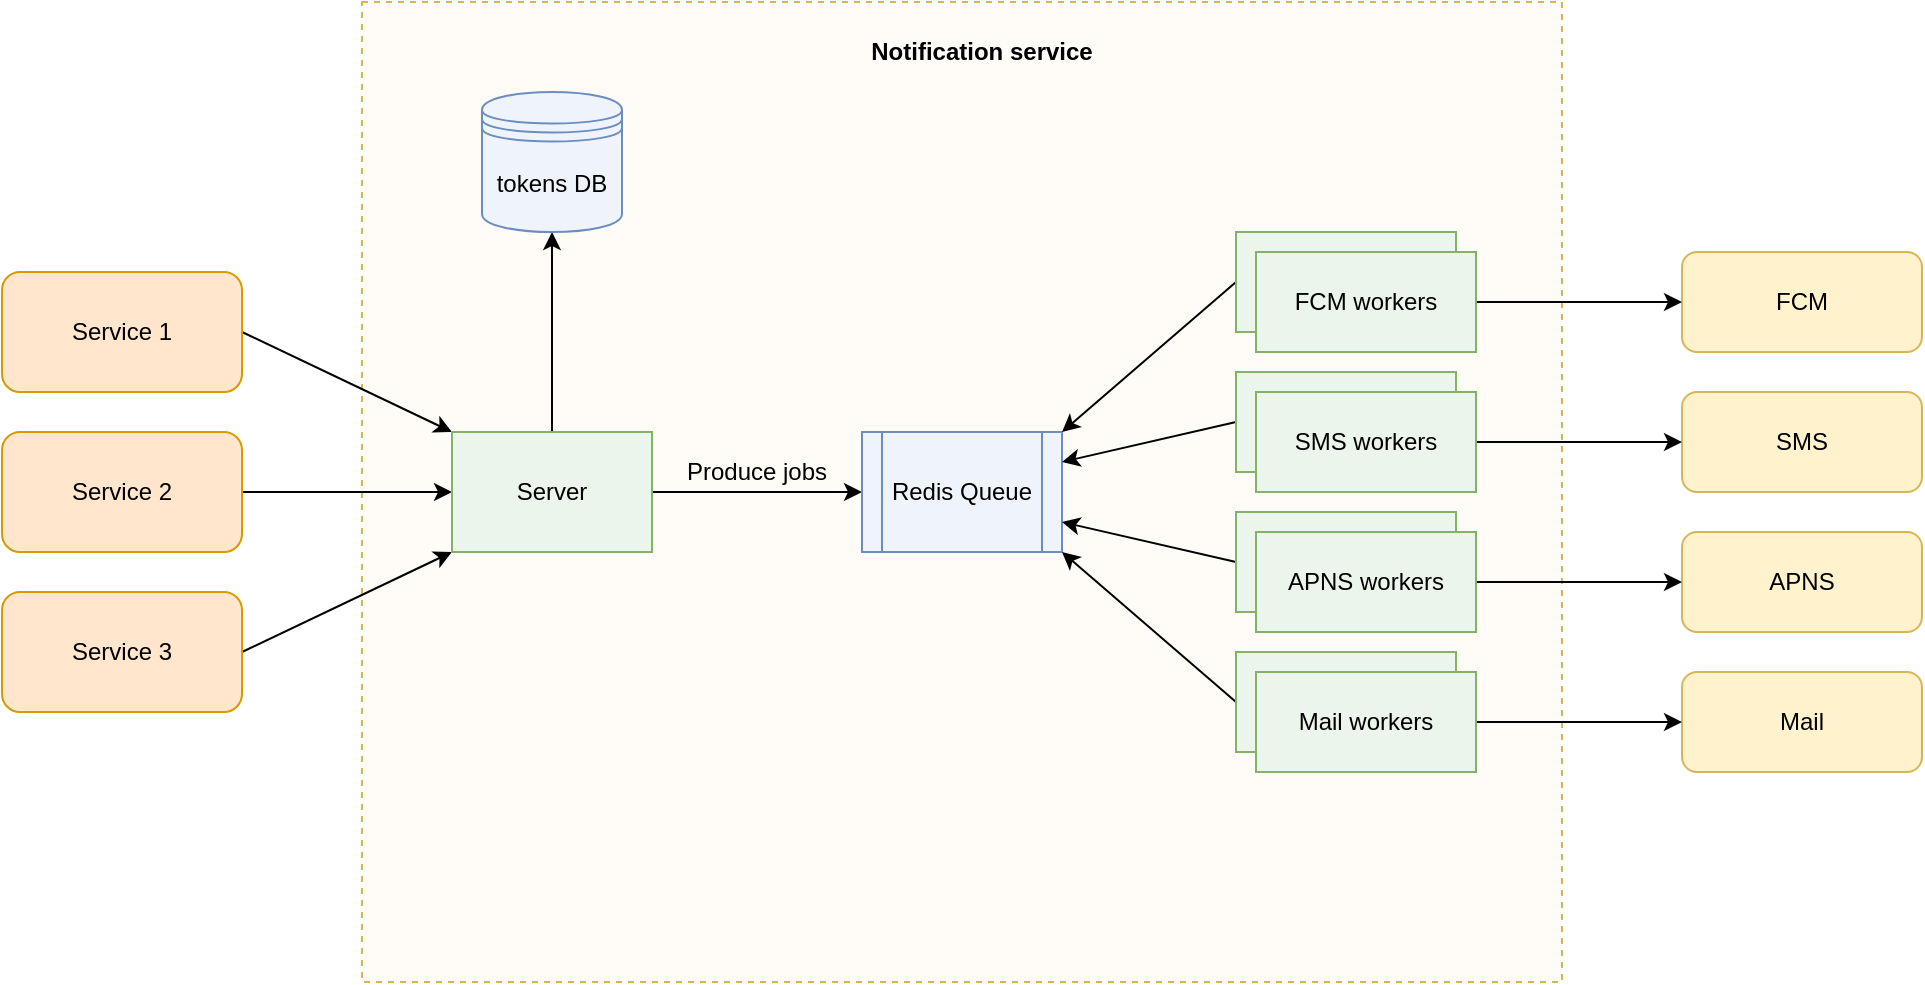 <mxfile version="13.10.0" type="github">
  <diagram id="GJ2VgrKfxQFGJUYW3Tnf" name="Page-1">
    <mxGraphModel dx="1371" dy="806" grid="1" gridSize="10" guides="1" tooltips="1" connect="1" arrows="1" fold="1" page="1" pageScale="1" pageWidth="850" pageHeight="1100" math="0" shadow="0">
      <root>
        <mxCell id="0" />
        <mxCell id="1" parent="0" />
        <mxCell id="D-t00xGCyt3G6b_9ViB7-5" value="" style="rounded=0;whiteSpace=wrap;html=1;align=center;strokeColor=#d6b656;fillColor=#FFFBF7;dashed=1;" vertex="1" parent="1">
          <mxGeometry x="250" y="245" width="600" height="490" as="geometry" />
        </mxCell>
        <mxCell id="D-t00xGCyt3G6b_9ViB7-38" style="edgeStyle=none;rounded=0;jumpStyle=none;orthogonalLoop=1;jettySize=auto;html=1;exitX=1;exitY=0.5;exitDx=0;exitDy=0;entryX=0;entryY=0;entryDx=0;entryDy=0;endArrow=classic;endFill=1;" edge="1" parent="1" source="D-t00xGCyt3G6b_9ViB7-2" target="D-t00xGCyt3G6b_9ViB7-12">
          <mxGeometry relative="1" as="geometry" />
        </mxCell>
        <mxCell id="D-t00xGCyt3G6b_9ViB7-2" value="Service 1" style="rounded=1;whiteSpace=wrap;html=1;fillColor=#ffe6cc;strokeColor=#d79b00;" vertex="1" parent="1">
          <mxGeometry x="70" y="380" width="120" height="60" as="geometry" />
        </mxCell>
        <mxCell id="D-t00xGCyt3G6b_9ViB7-37" style="edgeStyle=none;rounded=0;orthogonalLoop=1;jettySize=auto;html=1;exitX=1;exitY=0.5;exitDx=0;exitDy=0;endArrow=classic;endFill=1;jumpStyle=none;entryX=0;entryY=0.5;entryDx=0;entryDy=0;" edge="1" parent="1" source="D-t00xGCyt3G6b_9ViB7-3" target="D-t00xGCyt3G6b_9ViB7-12">
          <mxGeometry relative="1" as="geometry">
            <mxPoint x="310" y="490" as="targetPoint" />
          </mxGeometry>
        </mxCell>
        <mxCell id="D-t00xGCyt3G6b_9ViB7-3" value="Service 2" style="rounded=1;whiteSpace=wrap;html=1;fillColor=#ffe6cc;strokeColor=#d79b00;" vertex="1" parent="1">
          <mxGeometry x="70" y="460" width="120" height="60" as="geometry" />
        </mxCell>
        <mxCell id="D-t00xGCyt3G6b_9ViB7-36" style="edgeStyle=none;rounded=0;orthogonalLoop=1;jettySize=auto;html=1;exitX=1;exitY=0.5;exitDx=0;exitDy=0;entryX=0;entryY=1;entryDx=0;entryDy=0;endArrow=classic;endFill=1;" edge="1" parent="1" source="D-t00xGCyt3G6b_9ViB7-4" target="D-t00xGCyt3G6b_9ViB7-12">
          <mxGeometry relative="1" as="geometry" />
        </mxCell>
        <mxCell id="D-t00xGCyt3G6b_9ViB7-4" value="Service 3" style="rounded=1;whiteSpace=wrap;html=1;fillColor=#ffe6cc;strokeColor=#d79b00;" vertex="1" parent="1">
          <mxGeometry x="70" y="540" width="120" height="60" as="geometry" />
        </mxCell>
        <mxCell id="D-t00xGCyt3G6b_9ViB7-7" value="FCM" style="rounded=1;whiteSpace=wrap;html=1;fillColor=#fff2cc;strokeColor=#d6b656;" vertex="1" parent="1">
          <mxGeometry x="910" y="370" width="120" height="50" as="geometry" />
        </mxCell>
        <mxCell id="D-t00xGCyt3G6b_9ViB7-8" value="SMS" style="rounded=1;whiteSpace=wrap;html=1;fillColor=#fff2cc;strokeColor=#d6b656;" vertex="1" parent="1">
          <mxGeometry x="910" y="440" width="120" height="50" as="geometry" />
        </mxCell>
        <mxCell id="D-t00xGCyt3G6b_9ViB7-9" value="APNS" style="rounded=1;whiteSpace=wrap;html=1;fillColor=#fff2cc;strokeColor=#d6b656;" vertex="1" parent="1">
          <mxGeometry x="910" y="510" width="120" height="50" as="geometry" />
        </mxCell>
        <mxCell id="D-t00xGCyt3G6b_9ViB7-11" value="Notification service" style="text;html=1;strokeColor=none;fillColor=none;align=center;verticalAlign=middle;whiteSpace=wrap;rounded=0;fontStyle=1" vertex="1" parent="1">
          <mxGeometry x="500" y="260" width="120" height="20" as="geometry" />
        </mxCell>
        <mxCell id="D-t00xGCyt3G6b_9ViB7-19" style="edgeStyle=orthogonalEdgeStyle;rounded=0;orthogonalLoop=1;jettySize=auto;html=1;exitX=1;exitY=0.5;exitDx=0;exitDy=0;" edge="1" parent="1" source="D-t00xGCyt3G6b_9ViB7-12" target="D-t00xGCyt3G6b_9ViB7-17">
          <mxGeometry relative="1" as="geometry" />
        </mxCell>
        <mxCell id="D-t00xGCyt3G6b_9ViB7-45" style="edgeStyle=none;rounded=0;jumpStyle=none;orthogonalLoop=1;jettySize=auto;html=1;exitX=0.5;exitY=0;exitDx=0;exitDy=0;entryX=0.5;entryY=1;entryDx=0;entryDy=0;endArrow=classic;endFill=1;" edge="1" parent="1" source="D-t00xGCyt3G6b_9ViB7-12" target="D-t00xGCyt3G6b_9ViB7-13">
          <mxGeometry relative="1" as="geometry" />
        </mxCell>
        <mxCell id="D-t00xGCyt3G6b_9ViB7-12" value="Server" style="rounded=0;whiteSpace=wrap;html=1;strokeColor=#82b366;fillColor=#EBF5EB;" vertex="1" parent="1">
          <mxGeometry x="295" y="460" width="100" height="60" as="geometry" />
        </mxCell>
        <mxCell id="D-t00xGCyt3G6b_9ViB7-13" value="tokens DB" style="shape=datastore;whiteSpace=wrap;html=1;rounded=0;strokeColor=#6c8ebf;fillColor=#EFF4FC;" vertex="1" parent="1">
          <mxGeometry x="310" y="290" width="70" height="70" as="geometry" />
        </mxCell>
        <mxCell id="D-t00xGCyt3G6b_9ViB7-17" value="Redis Queue" style="shape=process;whiteSpace=wrap;html=1;backgroundOutline=1;rounded=0;strokeColor=#6c8ebf;strokeWidth=1;fillColor=#EFF4FC;" vertex="1" parent="1">
          <mxGeometry x="500" y="460" width="100" height="60" as="geometry" />
        </mxCell>
        <mxCell id="D-t00xGCyt3G6b_9ViB7-18" value="Mail" style="rounded=1;whiteSpace=wrap;html=1;fillColor=#fff2cc;strokeColor=#d6b656;" vertex="1" parent="1">
          <mxGeometry x="910" y="580" width="120" height="50" as="geometry" />
        </mxCell>
        <mxCell id="D-t00xGCyt3G6b_9ViB7-33" style="edgeStyle=none;rounded=0;orthogonalLoop=1;jettySize=auto;html=1;exitX=0;exitY=0.5;exitDx=0;exitDy=0;entryX=1;entryY=0.25;entryDx=0;entryDy=0;" edge="1" parent="1" source="D-t00xGCyt3G6b_9ViB7-21" target="D-t00xGCyt3G6b_9ViB7-17">
          <mxGeometry relative="1" as="geometry">
            <mxPoint x="610" y="490" as="targetPoint" />
          </mxGeometry>
        </mxCell>
        <mxCell id="D-t00xGCyt3G6b_9ViB7-21" value="SMS workers" style="rounded=0;whiteSpace=wrap;html=1;strokeColor=#82b366;strokeWidth=1;fillColor=#EBF5EB;" vertex="1" parent="1">
          <mxGeometry x="687" y="430" width="110" height="50" as="geometry" />
        </mxCell>
        <mxCell id="D-t00xGCyt3G6b_9ViB7-34" style="edgeStyle=none;rounded=0;orthogonalLoop=1;jettySize=auto;html=1;exitX=0;exitY=0.5;exitDx=0;exitDy=0;entryX=1;entryY=0.75;entryDx=0;entryDy=0;" edge="1" parent="1" source="D-t00xGCyt3G6b_9ViB7-22" target="D-t00xGCyt3G6b_9ViB7-17">
          <mxGeometry relative="1" as="geometry">
            <mxPoint x="610" y="490" as="targetPoint" />
          </mxGeometry>
        </mxCell>
        <mxCell id="D-t00xGCyt3G6b_9ViB7-22" value="APNS workers" style="rounded=0;whiteSpace=wrap;html=1;strokeColor=#82b366;strokeWidth=1;fillColor=#EBF5EB;" vertex="1" parent="1">
          <mxGeometry x="687" y="500" width="110" height="50" as="geometry" />
        </mxCell>
        <mxCell id="D-t00xGCyt3G6b_9ViB7-32" style="edgeStyle=none;rounded=0;orthogonalLoop=1;jettySize=auto;html=1;exitX=0;exitY=0.5;exitDx=0;exitDy=0;entryX=1;entryY=0;entryDx=0;entryDy=0;" edge="1" parent="1" source="D-t00xGCyt3G6b_9ViB7-23" target="D-t00xGCyt3G6b_9ViB7-17">
          <mxGeometry relative="1" as="geometry" />
        </mxCell>
        <mxCell id="D-t00xGCyt3G6b_9ViB7-23" value="FCM workers" style="rounded=0;whiteSpace=wrap;html=1;strokeColor=#82b366;strokeWidth=1;fillColor=#EBF5EB;" vertex="1" parent="1">
          <mxGeometry x="687" y="360" width="110" height="50" as="geometry" />
        </mxCell>
        <mxCell id="D-t00xGCyt3G6b_9ViB7-35" style="edgeStyle=none;rounded=0;orthogonalLoop=1;jettySize=auto;html=1;exitX=0;exitY=0.5;exitDx=0;exitDy=0;entryX=1;entryY=1;entryDx=0;entryDy=0;" edge="1" parent="1" source="D-t00xGCyt3G6b_9ViB7-24" target="D-t00xGCyt3G6b_9ViB7-17">
          <mxGeometry relative="1" as="geometry" />
        </mxCell>
        <mxCell id="D-t00xGCyt3G6b_9ViB7-24" value="Mail workers" style="rounded=0;whiteSpace=wrap;html=1;strokeColor=#82b366;strokeWidth=1;fillColor=#EBF5EB;" vertex="1" parent="1">
          <mxGeometry x="687" y="570" width="110" height="50" as="geometry" />
        </mxCell>
        <mxCell id="D-t00xGCyt3G6b_9ViB7-41" style="edgeStyle=none;rounded=0;jumpStyle=none;orthogonalLoop=1;jettySize=auto;html=1;exitX=1;exitY=0.5;exitDx=0;exitDy=0;entryX=0;entryY=0.5;entryDx=0;entryDy=0;endArrow=classic;endFill=1;" edge="1" parent="1" source="D-t00xGCyt3G6b_9ViB7-25" target="D-t00xGCyt3G6b_9ViB7-7">
          <mxGeometry relative="1" as="geometry" />
        </mxCell>
        <mxCell id="D-t00xGCyt3G6b_9ViB7-25" value="FCM workers" style="rounded=0;whiteSpace=wrap;html=1;strokeColor=#82b366;strokeWidth=1;fillColor=#EBF5EB;" vertex="1" parent="1">
          <mxGeometry x="697" y="370" width="110" height="50" as="geometry" />
        </mxCell>
        <mxCell id="D-t00xGCyt3G6b_9ViB7-42" style="edgeStyle=none;rounded=0;jumpStyle=none;orthogonalLoop=1;jettySize=auto;html=1;exitX=1;exitY=0.5;exitDx=0;exitDy=0;entryX=0;entryY=0.5;entryDx=0;entryDy=0;endArrow=classic;endFill=1;" edge="1" parent="1" source="D-t00xGCyt3G6b_9ViB7-26" target="D-t00xGCyt3G6b_9ViB7-8">
          <mxGeometry relative="1" as="geometry" />
        </mxCell>
        <mxCell id="D-t00xGCyt3G6b_9ViB7-26" value="SMS workers" style="rounded=0;whiteSpace=wrap;html=1;strokeColor=#82b366;strokeWidth=1;fillColor=#EBF5EB;" vertex="1" parent="1">
          <mxGeometry x="697" y="440" width="110" height="50" as="geometry" />
        </mxCell>
        <mxCell id="D-t00xGCyt3G6b_9ViB7-43" style="edgeStyle=none;rounded=0;jumpStyle=none;orthogonalLoop=1;jettySize=auto;html=1;exitX=1;exitY=0.5;exitDx=0;exitDy=0;entryX=0;entryY=0.5;entryDx=0;entryDy=0;endArrow=classic;endFill=1;" edge="1" parent="1" source="D-t00xGCyt3G6b_9ViB7-27" target="D-t00xGCyt3G6b_9ViB7-9">
          <mxGeometry relative="1" as="geometry" />
        </mxCell>
        <mxCell id="D-t00xGCyt3G6b_9ViB7-27" value="APNS workers" style="rounded=0;whiteSpace=wrap;html=1;strokeColor=#82b366;strokeWidth=1;fillColor=#EBF5EB;" vertex="1" parent="1">
          <mxGeometry x="697" y="510" width="110" height="50" as="geometry" />
        </mxCell>
        <mxCell id="D-t00xGCyt3G6b_9ViB7-44" style="edgeStyle=none;rounded=0;jumpStyle=none;orthogonalLoop=1;jettySize=auto;html=1;exitX=1;exitY=0.5;exitDx=0;exitDy=0;entryX=0;entryY=0.5;entryDx=0;entryDy=0;endArrow=classic;endFill=1;" edge="1" parent="1" source="D-t00xGCyt3G6b_9ViB7-28" target="D-t00xGCyt3G6b_9ViB7-18">
          <mxGeometry relative="1" as="geometry" />
        </mxCell>
        <mxCell id="D-t00xGCyt3G6b_9ViB7-28" value="Mail workers" style="rounded=0;whiteSpace=wrap;html=1;strokeColor=#82b366;strokeWidth=1;fillColor=#EBF5EB;" vertex="1" parent="1">
          <mxGeometry x="697" y="580" width="110" height="50" as="geometry" />
        </mxCell>
        <mxCell id="D-t00xGCyt3G6b_9ViB7-40" value="Produce jobs" style="text;html=1;strokeColor=none;fillColor=none;align=center;verticalAlign=middle;whiteSpace=wrap;rounded=0;" vertex="1" parent="1">
          <mxGeometry x="410" y="470" width="75" height="20" as="geometry" />
        </mxCell>
      </root>
    </mxGraphModel>
  </diagram>
</mxfile>

